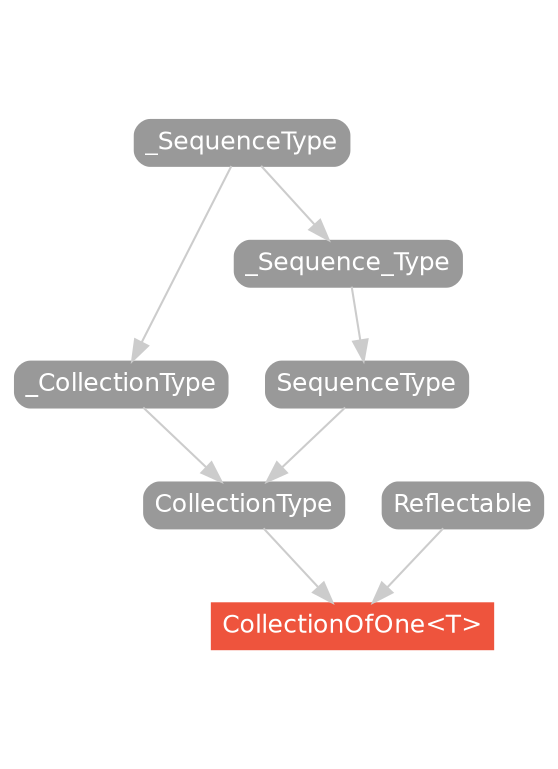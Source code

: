 strict digraph "CollectionOfOne<T> - Type Hierarchy - SwiftDoc.org" {
    pad="0.1,0.8"
    node [shape=box, style="filled,rounded", color="#999999", fillcolor="#999999", fontcolor=white, fontname=Helvetica, fontnames="Helvetica,sansserif", fontsize=12, margin="0.07,0.05", height="0.3"]
    edge [color="#cccccc"]
    "CollectionOfOne<T>" [URL="/type/CollectionOfOne/", style="filled", fillcolor="#ee543d", color="#ee543d"]
    "CollectionType" [URL="/protocol/CollectionType/hierarchy/"]
    "Reflectable" [URL="/protocol/Reflectable/hierarchy/"]
    "SequenceType" [URL="/protocol/SequenceType/hierarchy/"]
    "_CollectionType" [URL="/protocol/_CollectionType/hierarchy/"]
    "_SequenceType" [URL="/protocol/_SequenceType/hierarchy/"]
    "_Sequence_Type" [URL="/protocol/_Sequence_Type/hierarchy/"]    "CollectionType" -> "CollectionOfOne<T>"
    "Reflectable" -> "CollectionOfOne<T>"
    "_CollectionType" -> "CollectionType"
    "SequenceType" -> "CollectionType"
    "_SequenceType" -> "_CollectionType"
    "_Sequence_Type" -> "SequenceType"
    "_SequenceType" -> "_Sequence_Type"
    subgraph Types {
        rank = max; "CollectionOfOne<T>";
    }
}